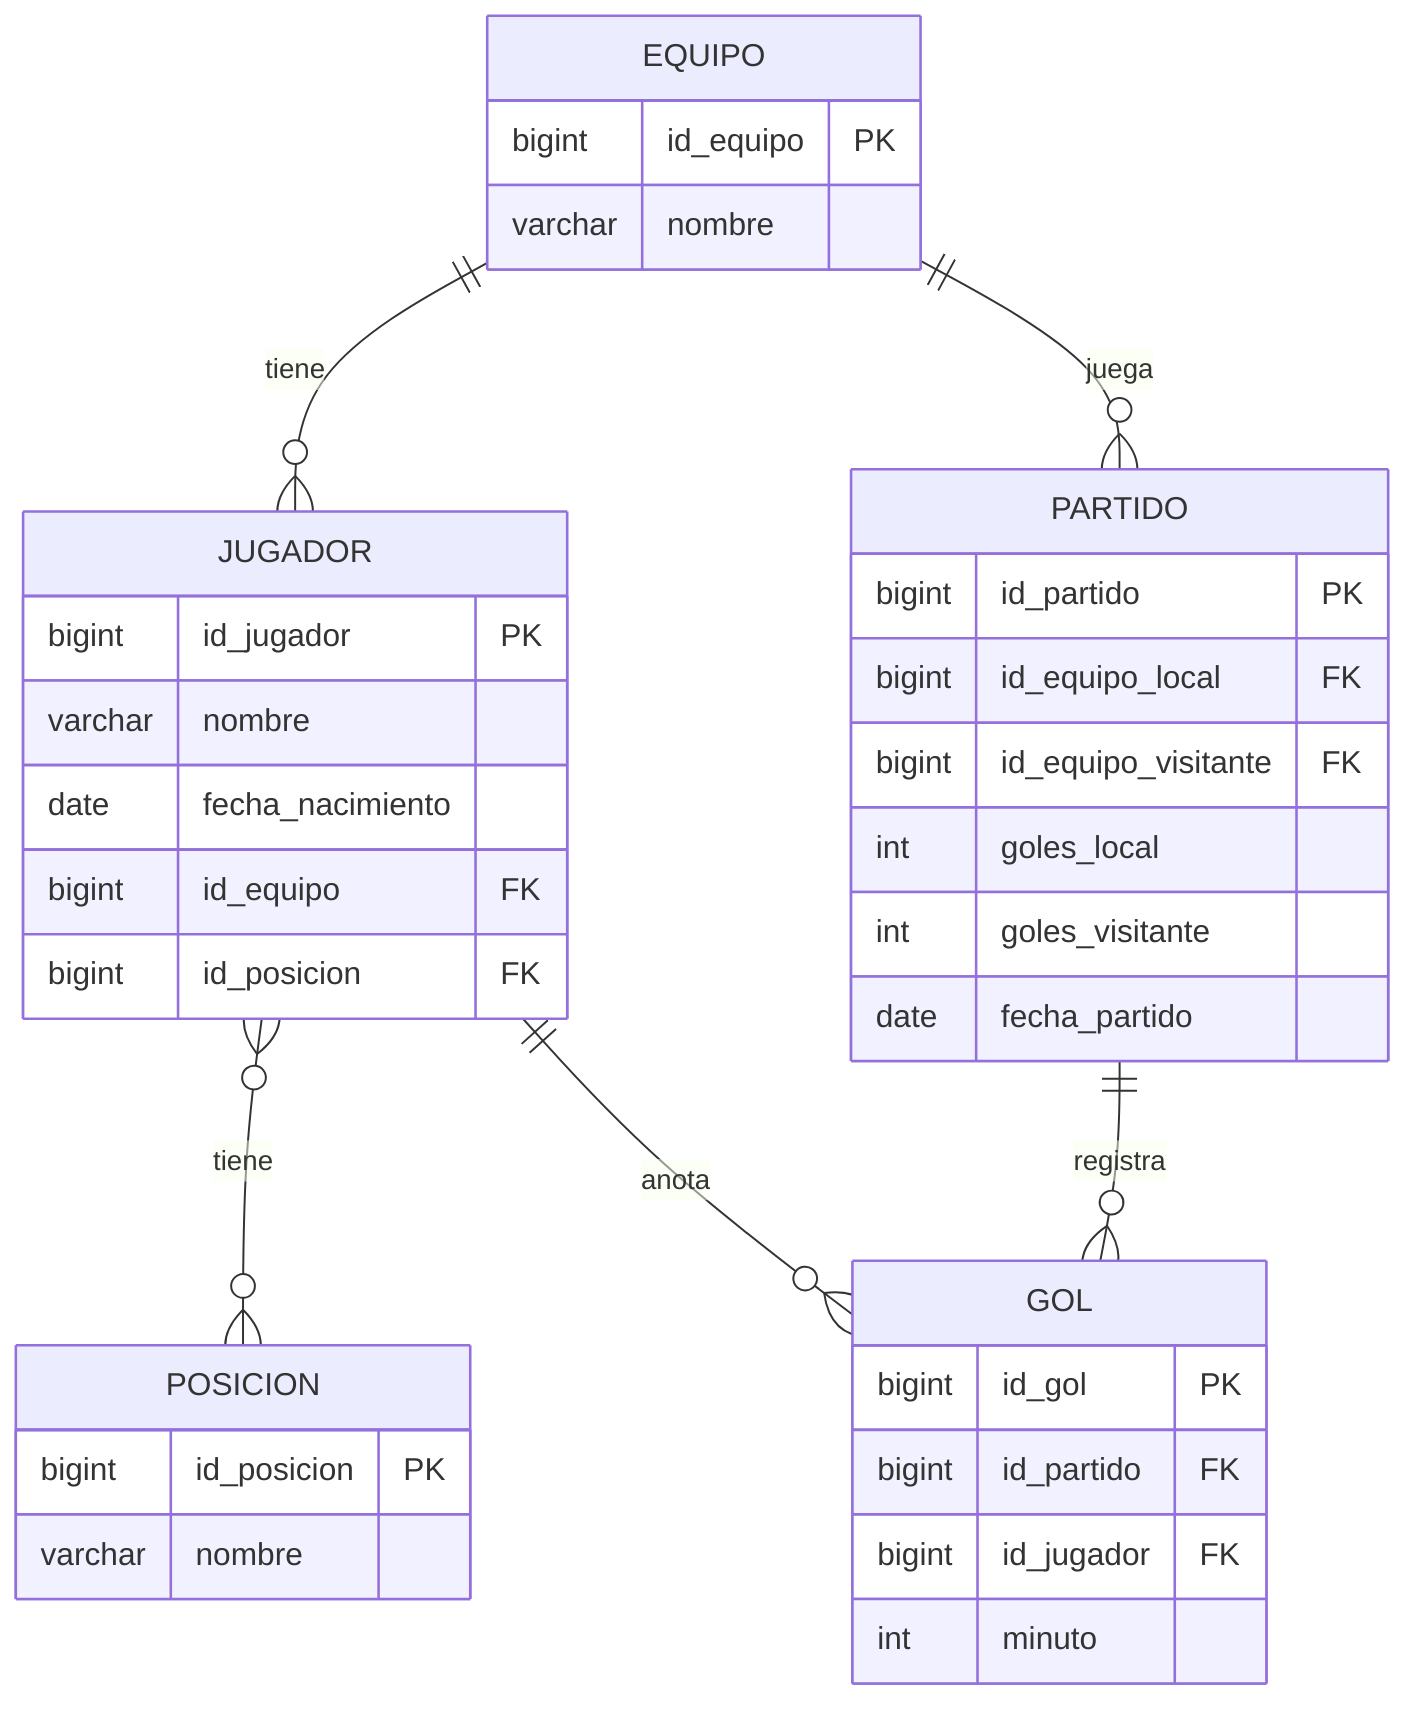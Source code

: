 erDiagram
    EQUIPO ||--o{ JUGADOR : "tiene"
    EQUIPO ||--o{ PARTIDO : "juega"
    JUGADOR }o--o{ POSICION : "tiene"
    JUGADOR ||--o{ GOL : "anota"
    PARTIDO ||--o{ GOL : "registra"

    EQUIPO {
        bigint id_equipo PK
        varchar nombre
    }

    JUGADOR {
        bigint id_jugador PK
        varchar nombre
        date fecha_nacimiento
        bigint id_equipo FK
        bigint id_posicion FK
    }

    POSICION {
        bigint id_posicion PK
        varchar nombre
    }

    PARTIDO {
        bigint id_partido PK
        bigint id_equipo_local FK
        bigint id_equipo_visitante FK
        int goles_local
        int goles_visitante
        date fecha_partido
    }

    GOL {
        bigint id_gol PK
        bigint id_partido FK
        bigint id_jugador FK
        int minuto
    }